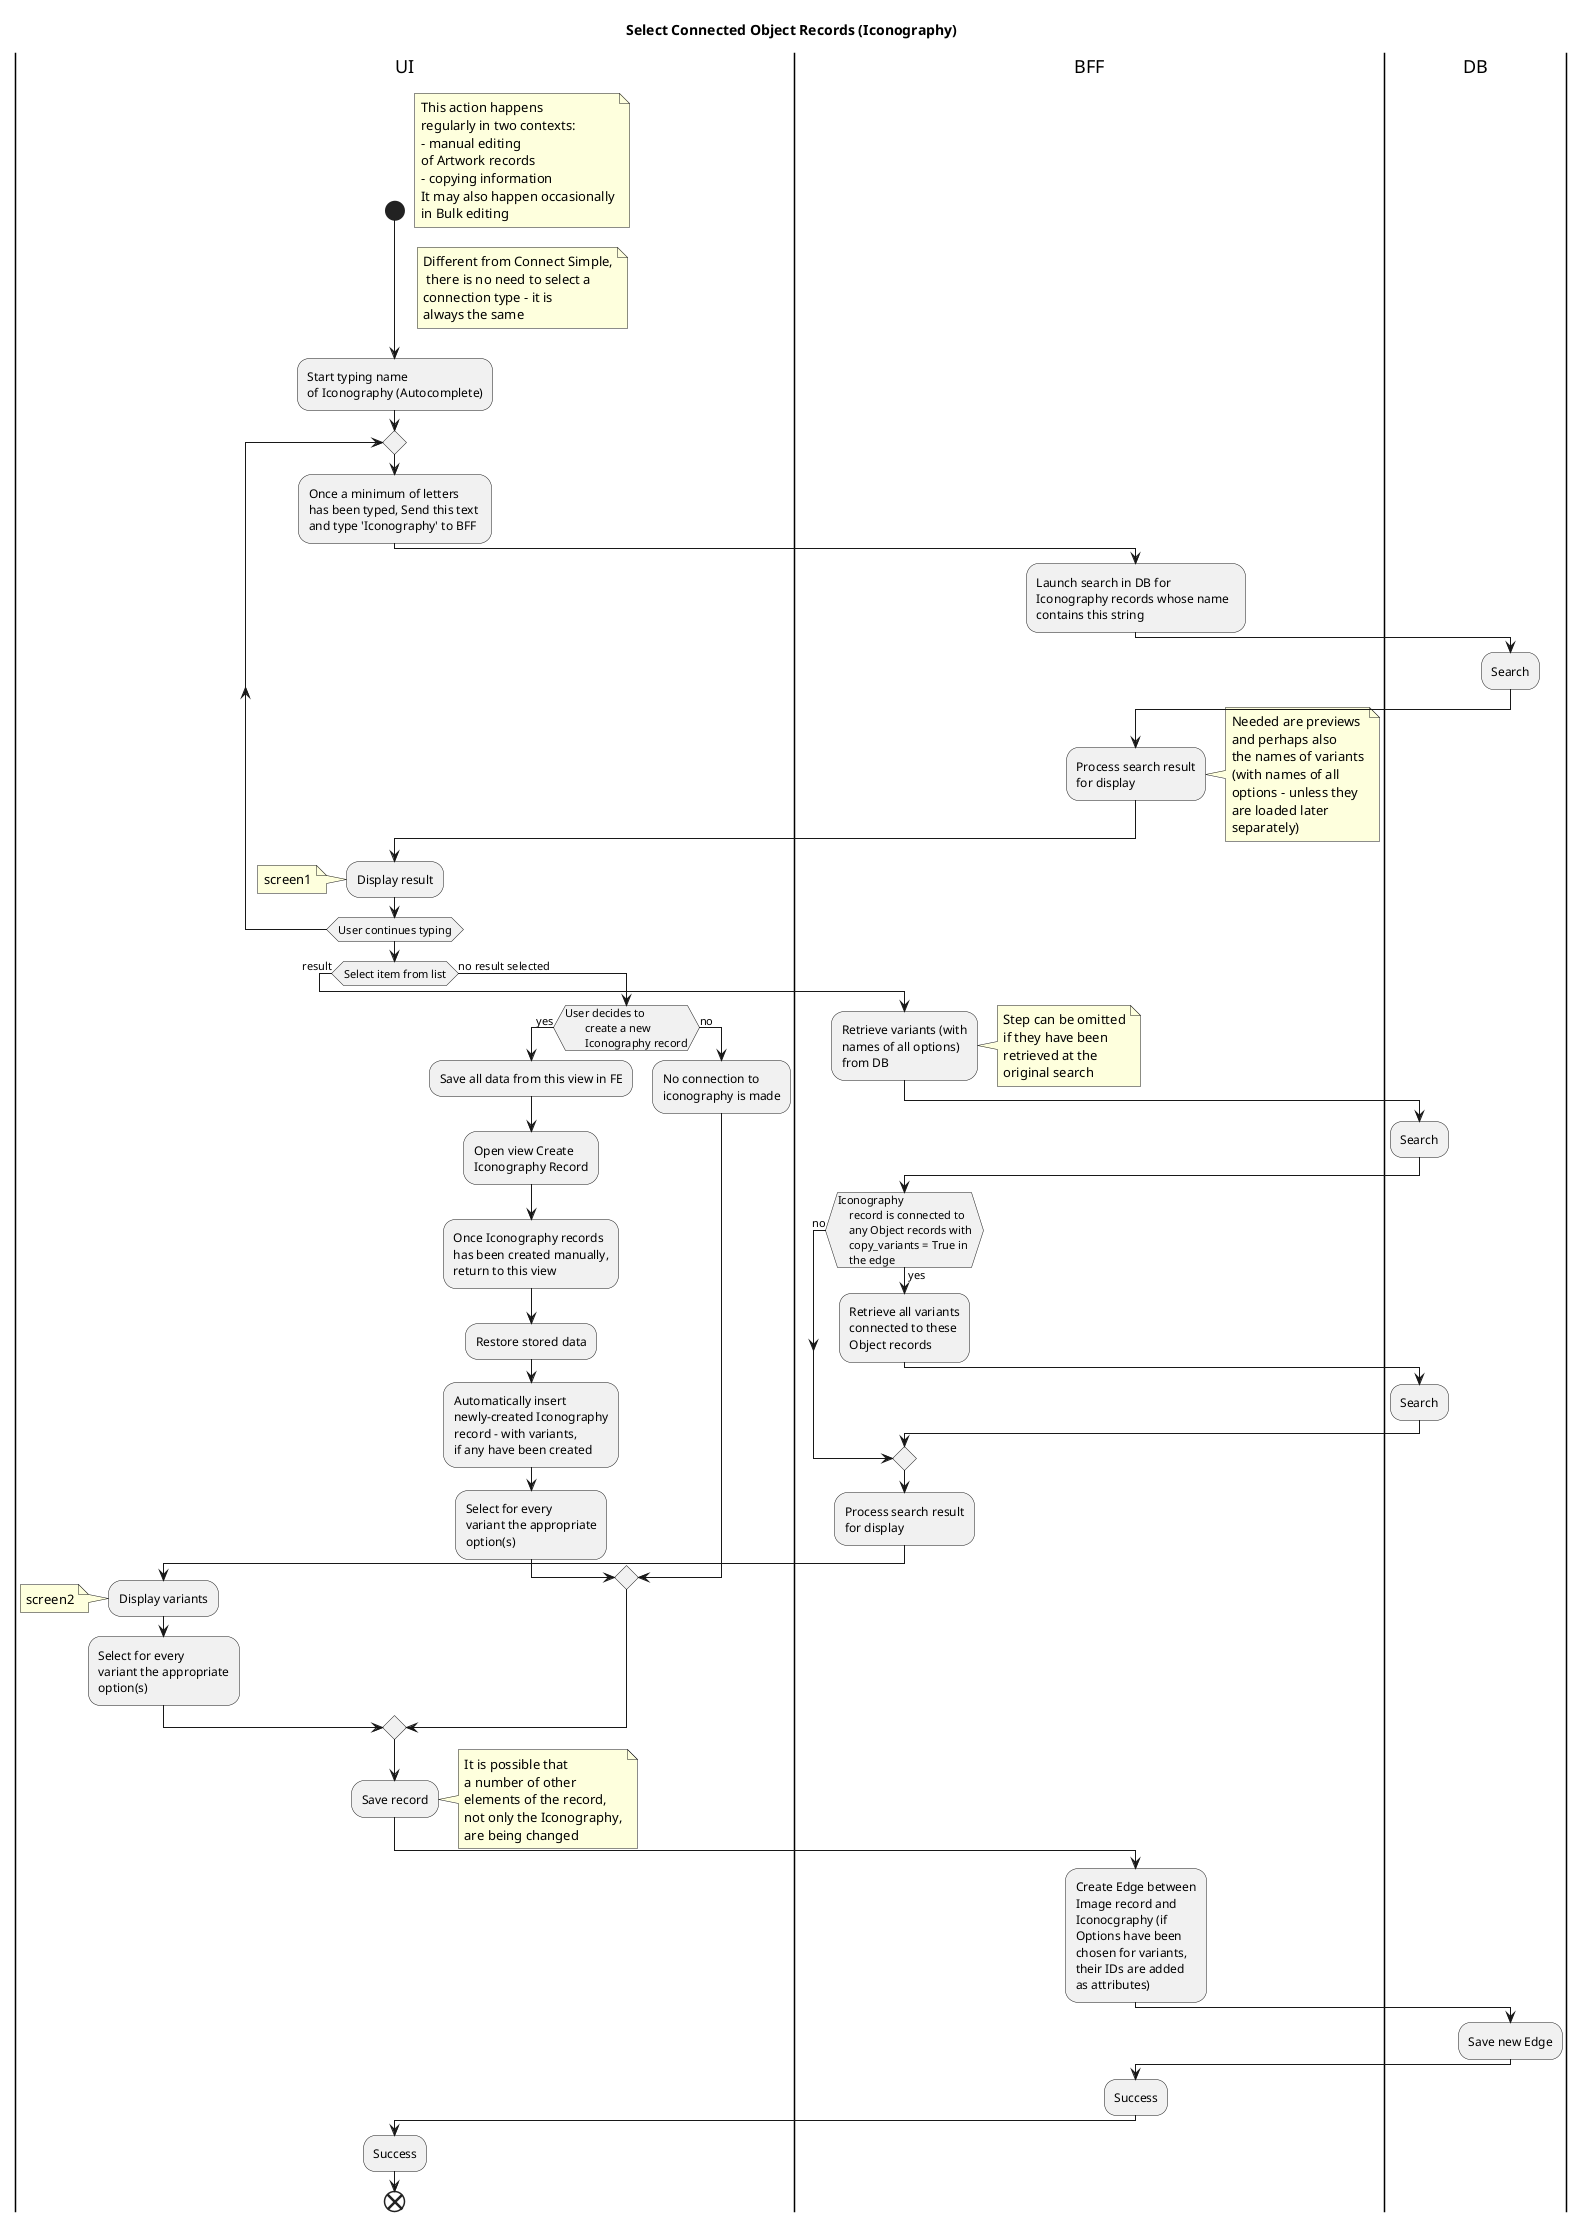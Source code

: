 @startuml connect_iconography
title Select Connected Object Records (Iconography)

|UI|
start
note right
This action happens
regularly in two contexts:
- manual editing
of Artwork records 
- copying information 
It may also happen occasionally
in Bulk editing
endnote
note right
Different from Connect Simple,
 there is no need to select a 
connection type - it is 
always the same
end note

:Start typing name
of Iconography (Autocomplete);

repeat
    :Once a minimum of letters
    has been typed, Send this text 
    and type 'Iconography' to BFF;
    |BFF|
    :Launch search in DB for
    Iconography records whose name  
    contains this string;
    |DB|
    :Search;
    |BFF|
    :Process search result
    for display;
    note right
    Needed are previews
    and perhaps also 
    the names of variants
    (with names of all 
    options - unless they 
    are loaded later 
    separately)
    end note
    |UI|
    :Display result;
    note left
    screen1
    end note

repeat while (User continues typing)

if (Select item from list) then (result)
    |BFF|
    :Retrieve variants (with 
    names of all options) 
    from DB;
    note right
    Step can be omitted
    if they have been
    retrieved at the 
    original search
    end note
    |DB|
    :Search;
    |BFF|
    if (Iconography
    record is connected to
    any Object records with
    copy_variants = True in
    the edge) then (yes)
        :Retrieve all variants
        connected to these
        Object records;
        |DB|
        :Search;
        |BFF|
        else (no)
    end if 

    :Process search result 
    for display;
    |UI|
    :Display variants;
    note left
    screen2
    end note
    :Select for every 
    variant the appropriate
    option(s);

else (no result selected)
       if (User decides to
       create a new 
       Iconography record) then (yes)
      
        :Save all data from this view in FE;
        :Open view Create 
        Iconography Record;
        :Once Iconography records
        has been created manually,
        return to this view;
        :Restore stored data;
        :Automatically insert 
        newly-created Iconography
        record - with variants,
        if any have been created;
        :Select for every
        variant the appropriate
        option(s);
    else (no)
        :No connection to 
        iconography is made;
    end if
end if
:Save record;
note right
It is possible that 
a number of other 
elements of the record, 
not only the Iconography,
are being changed
end note
|BFF|
:Create Edge between
Image record and 
Iconocgraphy (if 
Options have been 
chosen for variants,
their IDs are added 
as attributes);
|DB|
:Save new Edge;
|BFF|
:Success;
|UI|
:Success;



end

@enduml